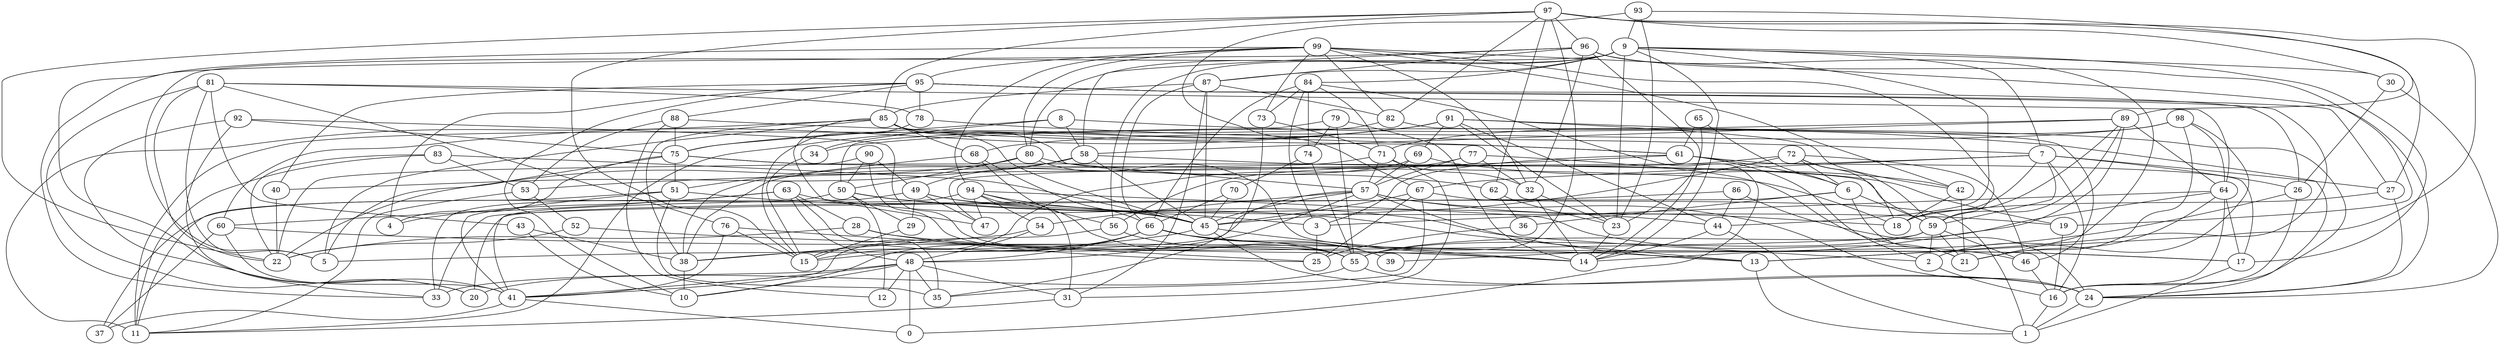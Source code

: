 digraph GG_graph {

subgraph G_graph {
edge [color = black]
"77" -> "15" [dir = none]
"77" -> "21" [dir = none]
"77" -> "32" [dir = none]
"77" -> "57" [dir = none]
"48" -> "33" [dir = none]
"48" -> "35" [dir = none]
"48" -> "41" [dir = none]
"48" -> "0" [dir = none]
"48" -> "10" [dir = none]
"48" -> "31" [dir = none]
"48" -> "12" [dir = none]
"63" -> "4" [dir = none]
"63" -> "13" [dir = none]
"63" -> "35" [dir = none]
"63" -> "48" [dir = none]
"63" -> "28" [dir = none]
"63" -> "60" [dir = none]
"28" -> "22" [dir = none]
"28" -> "17" [dir = none]
"28" -> "25" [dir = none]
"34" -> "15" [dir = none]
"24" -> "1" [dir = none]
"89" -> "59" [dir = none]
"89" -> "64" [dir = none]
"89" -> "58" [dir = none]
"89" -> "18" [dir = none]
"89" -> "39" [dir = none]
"89" -> "34" [dir = none]
"75" -> "59" [dir = none]
"75" -> "5" [dir = none]
"75" -> "18" [dir = none]
"75" -> "51" [dir = none]
"75" -> "4" [dir = none]
"92" -> "75" [dir = none]
"92" -> "41" [dir = none]
"92" -> "55" [dir = none]
"91" -> "11" [dir = none]
"91" -> "69" [dir = none]
"91" -> "44" [dir = none]
"91" -> "16" [dir = none]
"91" -> "23" [dir = none]
"91" -> "75" [dir = none]
"91" -> "42" [dir = none]
"91" -> "60" [dir = none]
"93" -> "89" [dir = none]
"93" -> "9" [dir = none]
"93" -> "67" [dir = none]
"93" -> "23" [dir = none]
"23" -> "14" [dir = none]
"98" -> "68" [dir = none]
"98" -> "2" [dir = none]
"98" -> "64" [dir = none]
"98" -> "71" [dir = none]
"98" -> "21" [dir = none]
"76" -> "15" [dir = none]
"76" -> "41" [dir = none]
"76" -> "25" [dir = none]
"64" -> "55" [dir = none]
"64" -> "17" [dir = none]
"64" -> "21" [dir = none]
"64" -> "3" [dir = none]
"64" -> "16" [dir = none]
"42" -> "21" [dir = none]
"42" -> "18" [dir = none]
"88" -> "12" [dir = none]
"88" -> "53" [dir = none]
"88" -> "75" [dir = none]
"88" -> "61" [dir = none]
"17" -> "1" [dir = none]
"72" -> "56" [dir = none]
"72" -> "18" [dir = none]
"72" -> "46" [dir = none]
"72" -> "6" [dir = none]
"72" -> "45" [dir = none]
"72" -> "59" [dir = none]
"36" -> "25" [dir = none]
"68" -> "55" [dir = none]
"68" -> "51" [dir = none]
"68" -> "66" [dir = none]
"97" -> "13" [dir = none]
"97" -> "62" [dir = none]
"97" -> "55" [dir = none]
"97" -> "82" [dir = none]
"97" -> "30" [dir = none]
"97" -> "22" [dir = none]
"97" -> "85" [dir = none]
"97" -> "96" [dir = none]
"97" -> "15" [dir = none]
"52" -> "22" [dir = none]
"52" -> "14" [dir = none]
"13" -> "1" [dir = none]
"74" -> "70" [dir = none]
"74" -> "55" [dir = none]
"70" -> "45" [dir = none]
"70" -> "66" [dir = none]
"66" -> "10" [dir = none]
"66" -> "15" [dir = none]
"66" -> "17" [dir = none]
"66" -> "48" [dir = none]
"66" -> "55" [dir = none]
"66" -> "39" [dir = none]
"16" -> "1" [dir = none]
"32" -> "14" [dir = none]
"32" -> "23" [dir = none]
"56" -> "39" [dir = none]
"56" -> "41" [dir = none]
"79" -> "55" [dir = none]
"79" -> "14" [dir = none]
"79" -> "50" [dir = none]
"79" -> "74" [dir = none]
"29" -> "15" [dir = none]
"99" -> "73" [dir = none]
"99" -> "20" [dir = none]
"99" -> "80" [dir = none]
"99" -> "42" [dir = none]
"99" -> "59" [dir = none]
"99" -> "24" [dir = none]
"99" -> "95" [dir = none]
"99" -> "82" [dir = none]
"99" -> "94" [dir = none]
"99" -> "32" [dir = none]
"27" -> "24" [dir = none]
"27" -> "18" [dir = none]
"44" -> "14" [dir = none]
"44" -> "1" [dir = none]
"94" -> "31" [dir = none]
"94" -> "47" [dir = none]
"94" -> "37" [dir = none]
"94" -> "56" [dir = none]
"94" -> "46" [dir = none]
"94" -> "45" [dir = none]
"94" -> "54" [dir = none]
"30" -> "26" [dir = none]
"30" -> "24" [dir = none]
"84" -> "0" [dir = none]
"84" -> "74" [dir = none]
"84" -> "71" [dir = none]
"84" -> "66" [dir = none]
"84" -> "3" [dir = none]
"84" -> "73" [dir = none]
"58" -> "49" [dir = none]
"58" -> "40" [dir = none]
"58" -> "45" [dir = none]
"58" -> "19" [dir = none]
"65" -> "23" [dir = none]
"65" -> "61" [dir = none]
"65" -> "6" [dir = none]
"7" -> "18" [dir = none]
"7" -> "16" [dir = none]
"7" -> "59" [dir = none]
"7" -> "27" [dir = none]
"7" -> "47" [dir = none]
"7" -> "67" [dir = none]
"7" -> "26" [dir = none]
"3" -> "25" [dir = none]
"55" -> "24" [dir = none]
"55" -> "20" [dir = none]
"62" -> "36" [dir = none]
"62" -> "23" [dir = none]
"86" -> "24" [dir = none]
"86" -> "33" [dir = none]
"86" -> "44" [dir = none]
"87" -> "45" [dir = none]
"87" -> "66" [dir = none]
"87" -> "82" [dir = none]
"87" -> "31" [dir = none]
"87" -> "85" [dir = none]
"53" -> "52" [dir = none]
"53" -> "11" [dir = none]
"67" -> "25" [dir = none]
"67" -> "35" [dir = none]
"67" -> "45" [dir = none]
"67" -> "1" [dir = none]
"59" -> "46" [dir = none]
"59" -> "21" [dir = none]
"59" -> "55" [dir = none]
"59" -> "2" [dir = none]
"59" -> "5" [dir = none]
"50" -> "3" [dir = none]
"50" -> "12" [dir = none]
"50" -> "29" [dir = none]
"50" -> "44" [dir = none]
"50" -> "33" [dir = none]
"41" -> "37" [dir = none]
"41" -> "0" [dir = none]
"90" -> "50" [dir = none]
"90" -> "55" [dir = none]
"90" -> "22" [dir = none]
"90" -> "49" [dir = none]
"40" -> "22" [dir = none]
"49" -> "19" [dir = none]
"49" -> "2" [dir = none]
"49" -> "47" [dir = none]
"49" -> "29" [dir = none]
"49" -> "41" [dir = none]
"80" -> "14" [dir = none]
"80" -> "50" [dir = none]
"80" -> "62" [dir = none]
"80" -> "22" [dir = none]
"2" -> "16" [dir = none]
"38" -> "10" [dir = none]
"61" -> "6" [dir = none]
"61" -> "3" [dir = none]
"61" -> "53" [dir = none]
"61" -> "2" [dir = none]
"61" -> "17" [dir = none]
"9" -> "84" [dir = none]
"9" -> "5" [dir = none]
"9" -> "87" [dir = none]
"9" -> "56" [dir = none]
"9" -> "80" [dir = none]
"9" -> "7" [dir = none]
"9" -> "44" [dir = none]
"9" -> "30" [dir = none]
"9" -> "23" [dir = none]
"9" -> "17" [dir = none]
"9" -> "14" [dir = none]
"6" -> "20" [dir = none]
"6" -> "21" [dir = none]
"6" -> "59" [dir = none]
"6" -> "36" [dir = none]
"83" -> "53" [dir = none]
"83" -> "45" [dir = none]
"83" -> "11" [dir = none]
"83" -> "22" [dir = none]
"51" -> "41" [dir = none]
"51" -> "11" [dir = none]
"51" -> "45" [dir = none]
"51" -> "35" [dir = none]
"82" -> "46" [dir = none]
"82" -> "11" [dir = none]
"69" -> "42" [dir = none]
"69" -> "57" [dir = none]
"69" -> "38" [dir = none]
"19" -> "16" [dir = none]
"81" -> "78" [dir = none]
"81" -> "22" [dir = none]
"81" -> "5" [dir = none]
"81" -> "20" [dir = none]
"81" -> "76" [dir = none]
"81" -> "64" [dir = none]
"81" -> "43" [dir = none]
"95" -> "13" [dir = none]
"95" -> "4" [dir = none]
"95" -> "10" [dir = none]
"95" -> "40" [dir = none]
"95" -> "88" [dir = none]
"95" -> "26" [dir = none]
"95" -> "27" [dir = none]
"95" -> "78" [dir = none]
"85" -> "57" [dir = none]
"85" -> "47" [dir = none]
"85" -> "68" [dir = none]
"85" -> "5" [dir = none]
"85" -> "11" [dir = none]
"85" -> "38" [dir = none]
"85" -> "61" [dir = none]
"85" -> "45" [dir = none]
"26" -> "16" [dir = none]
"26" -> "14" [dir = none]
"78" -> "15" [dir = none]
"78" -> "7" [dir = none]
"54" -> "48" [dir = none]
"54" -> "38" [dir = none]
"31" -> "11" [dir = none]
"57" -> "24" [dir = none]
"57" -> "13" [dir = none]
"57" -> "45" [dir = none]
"57" -> "48" [dir = none]
"57" -> "18" [dir = none]
"57" -> "54" [dir = none]
"45" -> "24" [dir = none]
"45" -> "38" [dir = none]
"45" -> "14" [dir = none]
"46" -> "16" [dir = none]
"60" -> "13" [dir = none]
"60" -> "41" [dir = none]
"60" -> "37" [dir = none]
"96" -> "32" [dir = none]
"96" -> "58" [dir = none]
"96" -> "19" [dir = none]
"96" -> "21" [dir = none]
"96" -> "33" [dir = none]
"96" -> "14" [dir = none]
"96" -> "87" [dir = none]
"43" -> "10" [dir = none]
"43" -> "38" [dir = none]
"71" -> "31" [dir = none]
"71" -> "32" [dir = none]
"71" -> "38" [dir = none]
"71" -> "57" [dir = none]
"73" -> "35" [dir = none]
"73" -> "71" [dir = none]
"8" -> "34" [dir = none]
"8" -> "24" [dir = none]
"8" -> "75" [dir = none]
"8" -> "58" [dir = none]
"97" -> "27" [dir = none]
"92" -> "33" [dir = none]
"57" -> "15" [dir = none]
}

}
